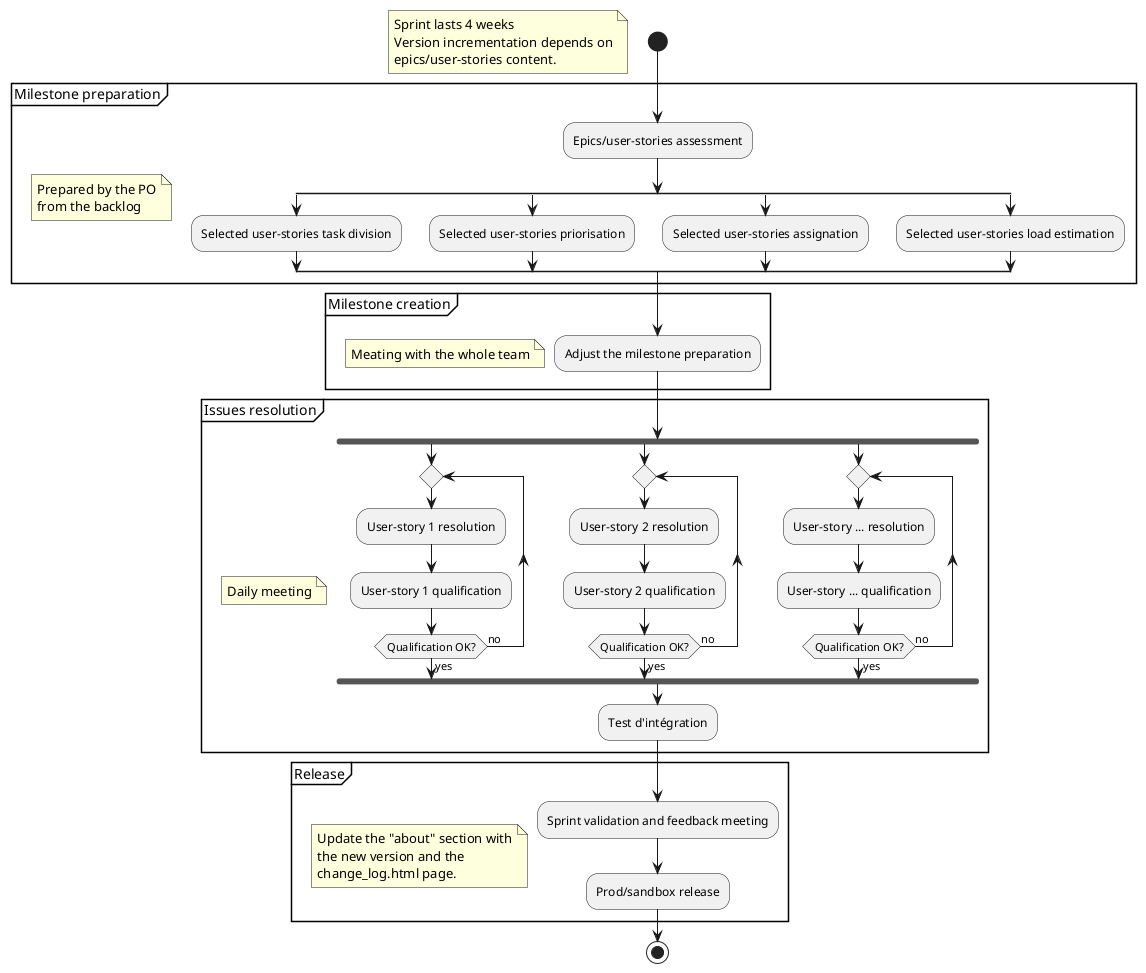 @startuml

start
    floating note
        Sprint lasts 4 weeks
        Version incrementation depends on
        epics/user-stories content.
    end note

group Milestone preparation
    floating note
        Prepared by the PO
        from the backlog
    end note
    :Epics/user-stories assessment;
    split
        :Selected user-stories task division;
    split again
        :Selected user-stories priorisation;
    split again
        :Selected user-stories assignation;
    split again
        :Selected user-stories load estimation;
    end split
end group

group Milestone creation
    floating note
        Meating with the whole team
    end note
    :Adjust the milestone preparation;
end group

group Issues resolution
    floating note
        Daily meeting
    end note
    fork
        repeat
            :User-story 1 resolution;
            :User-story 1 qualification;
        repeat while (Qualification OK?) is (no) not (yes)
    fork again
        repeat
            :User-story 2 resolution;
            :User-story 2 qualification;
        repeat while (Qualification OK?) is (no) not (yes)
    fork again
        repeat
            :User-story ... resolution;
            :User-story ... qualification;
        repeat while (Qualification OK?) is (no) not (yes)
    end fork
    :Test d'intégration;
end group


group Release
    note
        Update the "about" section with
        the new version and the
        change_log.html page.
    end note
    :Sprint validation and feedback meeting;
    :Prod/sandbox release;
end group

stop



@enduml